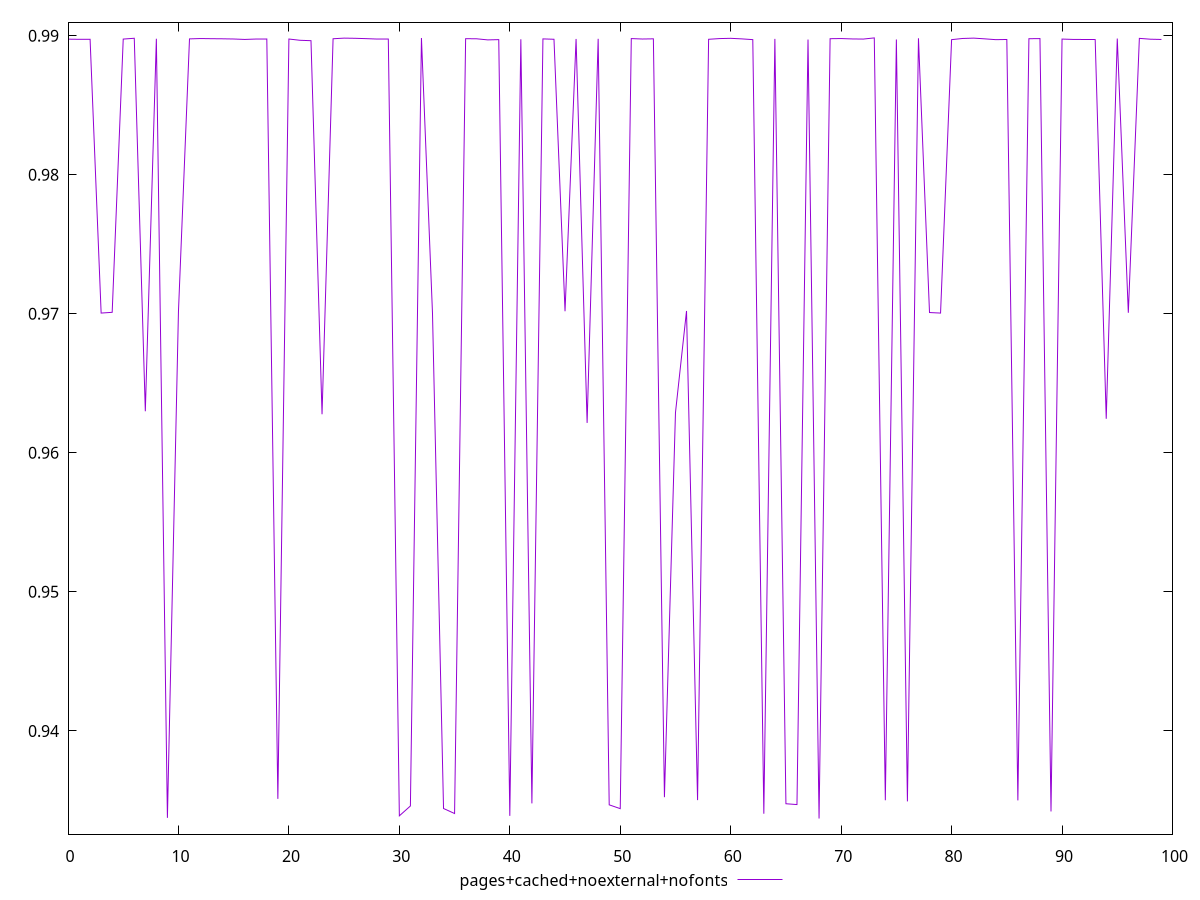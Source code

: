 $_pagesCachedNoexternalNofonts <<EOF
0.9897532878880329
0.989742789552905
0.9897461153569882
0.9700525646975257
0.9701061025643266
0.9897596723703004
0.989818153402815
0.9629890873986536
0.9897821390681845
0.9337462781709718
0.9701520180127408
0.9897736619772801
0.9897983086646659
0.9897872742554097
0.9897794038285332
0.9897648370468974
0.9897340314957839
0.9897620170640882
0.9897653041333387
0.935109841978557
0.9897637571190381
0.9896726359023188
0.989644082955022
0.9627756978454953
0.989783645580894
0.9898279950270756
0.989815416513498
0.9897908677893618
0.9897608297625098
0.9897630885514856
0.9338908664727694
0.9345993493083513
0.9898382476603009
0.9700488470979063
0.9344181759731617
0.9340569496599471
0.9897889000136255
0.9897798147899375
0.9897014855604221
0.9897200332913081
0.9338875052885706
0.9897449224474675
0.9347872989413444
0.9897731609011338
0.9897458235753258
0.9701852847132597
0.989768791802093
0.9621512236541274
0.9897805639079602
0.9346816418261547
0.9344081586905926
0.9897955465851398
0.9897639328271297
0.9897773103106808
0.9352333472119644
0.9628867996375161
0.9702037529180756
0.9350203038096443
0.9897447894190411
0.9897957988715345
0.9898140030310261
0.9897740731035847
0.9897202611181725
0.9340431063323773
0.9897725955634025
0.9347604114203087
0.9347006494551418
0.9897263122552555
0.933697425291549
0.9897874496750628
0.9897976288835038
0.9897697128505074
0.9897596852307271
0.9898437718055635
0.935011179369614
0.9897287698030282
0.9349302469380523
0.9898172952460345
0.9700911851675942
0.9700516018945022
0.9897194658577864
0.9898032542739577
0.9898284856499265
0.9897762827052052
0.9897175312572509
0.9897311152524737
0.9349994448535077
0.9897857980779468
0.9897951061422793
0.9342036349918159
0.989760405396215
0.9897349118359188
0.9897302948182345
0.9897266173233422
0.9624489013102493
0.9897978426546528
0.970072012612528
0.9898110090600987
0.9897505042390992
0.9897321761634782
EOF
set key outside below
set terminal pngcairo
set output "report_00006_2020-11-02T20-21-41.718Z/first-meaningful-paint/pages+cached+noexternal+nofonts//score.png"
set yrange [0.9325744983612687:0.9909666987358438]
plot $_pagesCachedNoexternalNofonts title "pages+cached+noexternal+nofonts" with line ,